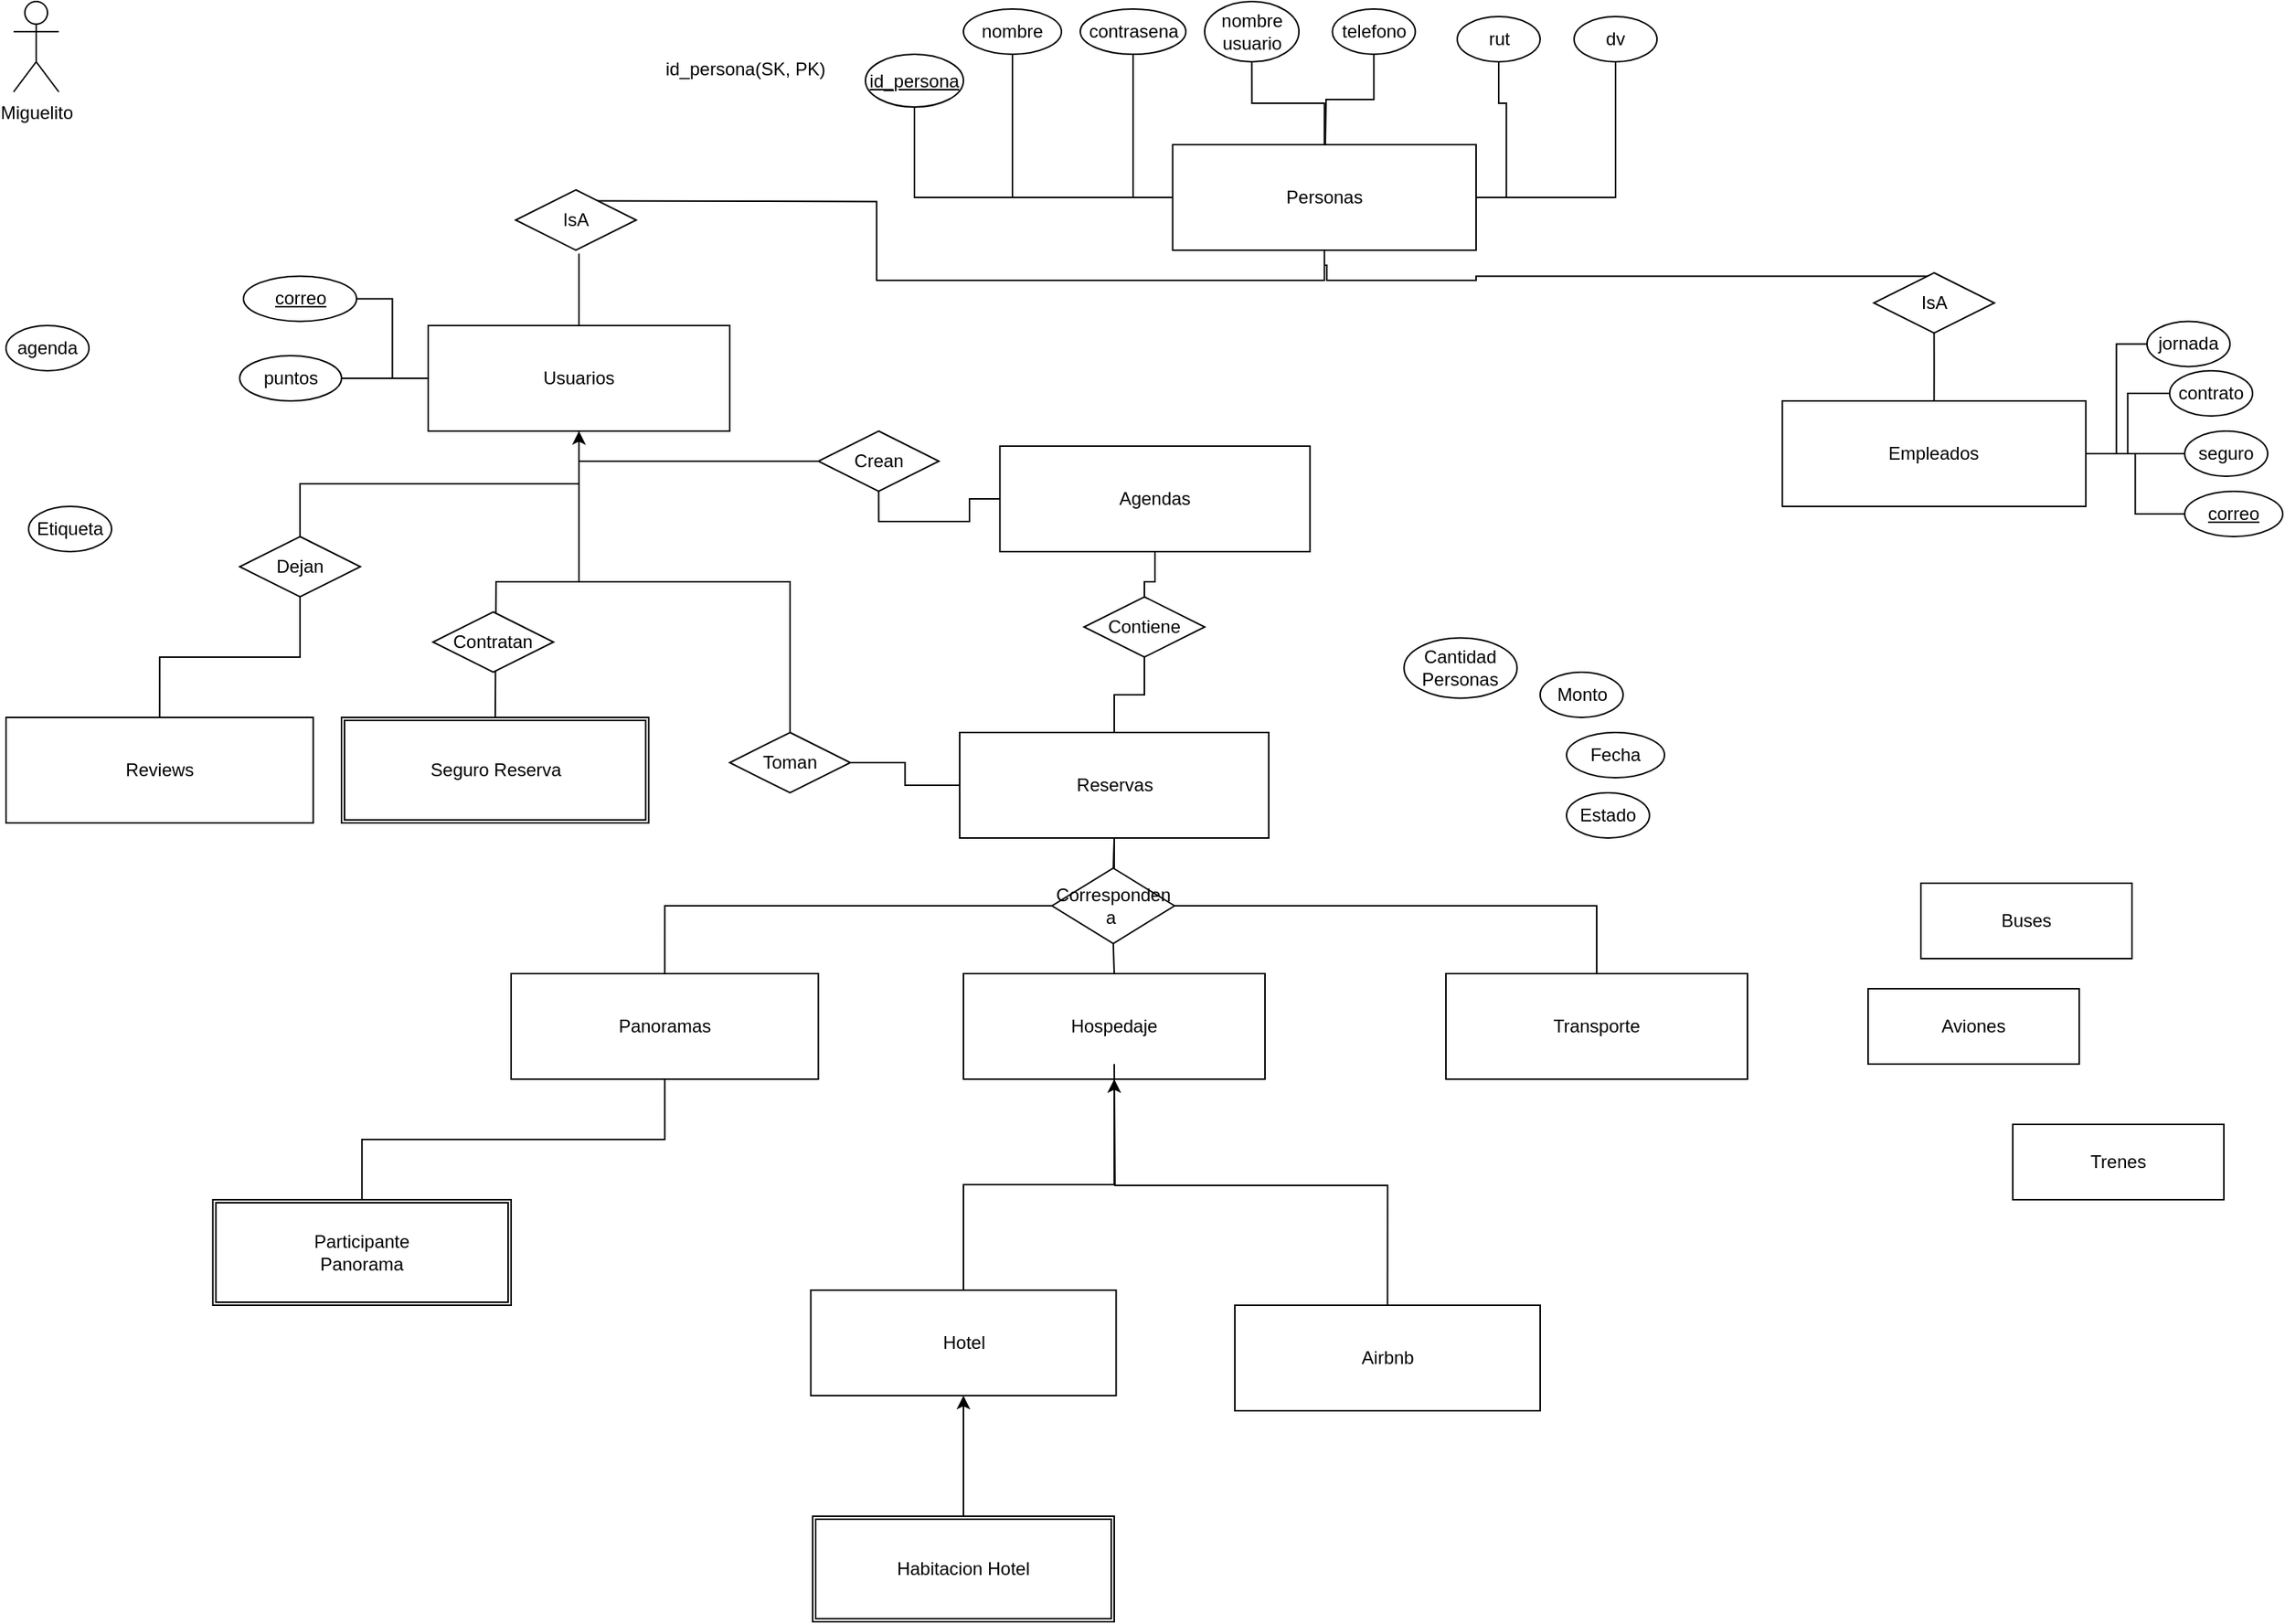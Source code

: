 <mxfile version="26.2.10">
  <diagram id="C5RBs43oDa-KdzZeNtuy" name="Page-1">
    <mxGraphModel dx="826" dy="930" grid="1" gridSize="10" guides="1" tooltips="1" connect="1" arrows="1" fold="1" page="1" pageScale="1" pageWidth="827" pageHeight="1169" background="none" math="0" shadow="0">
      <root>
        <mxCell id="WIyWlLk6GJQsqaUBKTNV-0" />
        <mxCell id="WIyWlLk6GJQsqaUBKTNV-1" parent="WIyWlLk6GJQsqaUBKTNV-0" />
        <mxCell id="hxK-bMpqANBksW4O4nug-61" style="edgeStyle=orthogonalEdgeStyle;rounded=0;orthogonalLoop=1;jettySize=auto;html=1;exitX=0.5;exitY=1;exitDx=0;exitDy=0;entryX=0.5;entryY=0;entryDx=0;entryDy=0;endArrow=none;startFill=0;" edge="1" parent="WIyWlLk6GJQsqaUBKTNV-1" source="hxK-bMpqANBksW4O4nug-2">
          <mxGeometry relative="1" as="geometry">
            <mxPoint x="405" y="147.19" as="targetPoint" />
          </mxGeometry>
        </mxCell>
        <mxCell id="hxK-bMpqANBksW4O4nug-2" value="Personas" style="rounded=0;whiteSpace=wrap;html=1;" vertex="1" parent="WIyWlLk6GJQsqaUBKTNV-1">
          <mxGeometry x="798.75" y="110" width="201.25" height="70" as="geometry" />
        </mxCell>
        <mxCell id="hxK-bMpqANBksW4O4nug-65" style="edgeStyle=orthogonalEdgeStyle;rounded=0;orthogonalLoop=1;jettySize=auto;html=1;exitX=0.5;exitY=0;exitDx=0;exitDy=0;entryX=1;entryY=0.5;entryDx=0;entryDy=0;endArrow=none;startFill=0;" edge="1" parent="WIyWlLk6GJQsqaUBKTNV-1" source="hxK-bMpqANBksW4O4nug-3">
          <mxGeometry relative="1" as="geometry">
            <mxPoint x="405.0" y="182.19" as="targetPoint" />
          </mxGeometry>
        </mxCell>
        <mxCell id="hxK-bMpqANBksW4O4nug-3" value="Usuarios" style="rounded=0;whiteSpace=wrap;html=1;" vertex="1" parent="WIyWlLk6GJQsqaUBKTNV-1">
          <mxGeometry x="305" y="230" width="199.99" height="70" as="geometry" />
        </mxCell>
        <mxCell id="hxK-bMpqANBksW4O4nug-144" style="edgeStyle=orthogonalEdgeStyle;rounded=0;orthogonalLoop=1;jettySize=auto;html=1;exitX=0.5;exitY=1;exitDx=0;exitDy=0;endArrow=none;startFill=0;" edge="1" parent="WIyWlLk6GJQsqaUBKTNV-1" source="hxK-bMpqANBksW4O4nug-145" target="hxK-bMpqANBksW4O4nug-6">
          <mxGeometry relative="1" as="geometry" />
        </mxCell>
        <mxCell id="hxK-bMpqANBksW4O4nug-5" value="Agendas" style="rounded=0;whiteSpace=wrap;html=1;" vertex="1" parent="WIyWlLk6GJQsqaUBKTNV-1">
          <mxGeometry x="684.19" y="310" width="205.62" height="70" as="geometry" />
        </mxCell>
        <mxCell id="hxK-bMpqANBksW4O4nug-137" style="edgeStyle=orthogonalEdgeStyle;rounded=0;orthogonalLoop=1;jettySize=auto;html=1;exitX=0.5;exitY=0;exitDx=0;exitDy=0;entryX=0.5;entryY=1;entryDx=0;entryDy=0;" edge="1" parent="WIyWlLk6GJQsqaUBKTNV-1" source="hxK-bMpqANBksW4O4nug-138" target="hxK-bMpqANBksW4O4nug-3">
          <mxGeometry relative="1" as="geometry">
            <Array as="points">
              <mxPoint x="545" y="400" />
              <mxPoint x="405" y="400" />
            </Array>
          </mxGeometry>
        </mxCell>
        <mxCell id="hxK-bMpqANBksW4O4nug-6" value="Reservas" style="rounded=0;whiteSpace=wrap;html=1;" vertex="1" parent="WIyWlLk6GJQsqaUBKTNV-1">
          <mxGeometry x="657.5" y="500" width="205" height="70" as="geometry" />
        </mxCell>
        <mxCell id="hxK-bMpqANBksW4O4nug-98" style="edgeStyle=orthogonalEdgeStyle;rounded=0;orthogonalLoop=1;jettySize=auto;html=1;exitX=0.5;exitY=0;exitDx=0;exitDy=0;entryX=0.5;entryY=1;entryDx=0;entryDy=0;endArrow=none;startFill=0;" edge="1" parent="WIyWlLk6GJQsqaUBKTNV-1" source="hxK-bMpqANBksW4O4nug-150" target="hxK-bMpqANBksW4O4nug-6">
          <mxGeometry relative="1" as="geometry">
            <mxPoint x="760.222" y="600" as="targetPoint" />
          </mxGeometry>
        </mxCell>
        <mxCell id="hxK-bMpqANBksW4O4nug-7" value="Hospedaje" style="rounded=0;whiteSpace=wrap;html=1;" vertex="1" parent="WIyWlLk6GJQsqaUBKTNV-1">
          <mxGeometry x="660" y="660" width="200" height="70" as="geometry" />
        </mxCell>
        <mxCell id="hxK-bMpqANBksW4O4nug-101" style="edgeStyle=orthogonalEdgeStyle;rounded=0;orthogonalLoop=1;jettySize=auto;html=1;exitX=0.5;exitY=0;exitDx=0;exitDy=0;entryX=0.5;entryY=1;entryDx=0;entryDy=0;" edge="1" parent="WIyWlLk6GJQsqaUBKTNV-1" source="hxK-bMpqANBksW4O4nug-8" target="hxK-bMpqANBksW4O4nug-7">
          <mxGeometry relative="1" as="geometry" />
        </mxCell>
        <mxCell id="hxK-bMpqANBksW4O4nug-8" value="Hotel" style="rounded=0;whiteSpace=wrap;html=1;" vertex="1" parent="WIyWlLk6GJQsqaUBKTNV-1">
          <mxGeometry x="558.75" y="870" width="202.5" height="70" as="geometry" />
        </mxCell>
        <mxCell id="hxK-bMpqANBksW4O4nug-102" style="edgeStyle=orthogonalEdgeStyle;rounded=0;orthogonalLoop=1;jettySize=auto;html=1;exitX=0.5;exitY=0;exitDx=0;exitDy=0;endArrow=none;startFill=0;" edge="1" parent="WIyWlLk6GJQsqaUBKTNV-1" source="hxK-bMpqANBksW4O4nug-9">
          <mxGeometry relative="1" as="geometry">
            <mxPoint x="760" y="720" as="targetPoint" />
          </mxGeometry>
        </mxCell>
        <mxCell id="hxK-bMpqANBksW4O4nug-9" value="Airbnb" style="rounded=0;whiteSpace=wrap;html=1;" vertex="1" parent="WIyWlLk6GJQsqaUBKTNV-1">
          <mxGeometry x="840" y="880" width="202.5" height="70" as="geometry" />
        </mxCell>
        <mxCell id="hxK-bMpqANBksW4O4nug-149" style="edgeStyle=orthogonalEdgeStyle;rounded=0;orthogonalLoop=1;jettySize=auto;html=1;exitX=0.5;exitY=0;exitDx=0;exitDy=0;entryX=0.5;entryY=1;entryDx=0;entryDy=0;endArrow=none;startFill=0;" edge="1" parent="WIyWlLk6GJQsqaUBKTNV-1" source="hxK-bMpqANBksW4O4nug-10" target="hxK-bMpqANBksW4O4nug-6">
          <mxGeometry relative="1" as="geometry" />
        </mxCell>
        <mxCell id="hxK-bMpqANBksW4O4nug-10" value="Panoramas" style="rounded=0;whiteSpace=wrap;html=1;" vertex="1" parent="WIyWlLk6GJQsqaUBKTNV-1">
          <mxGeometry x="360" y="660" width="203.75" height="70" as="geometry" />
        </mxCell>
        <mxCell id="hxK-bMpqANBksW4O4nug-99" style="edgeStyle=orthogonalEdgeStyle;rounded=0;orthogonalLoop=1;jettySize=auto;html=1;exitX=0.5;exitY=0;exitDx=0;exitDy=0;entryX=0.5;entryY=1;entryDx=0;entryDy=0;endArrow=none;startFill=0;" edge="1" parent="WIyWlLk6GJQsqaUBKTNV-1" source="hxK-bMpqANBksW4O4nug-11" target="hxK-bMpqANBksW4O4nug-6">
          <mxGeometry relative="1" as="geometry" />
        </mxCell>
        <mxCell id="hxK-bMpqANBksW4O4nug-11" value="Transporte" style="rounded=0;whiteSpace=wrap;html=1;" vertex="1" parent="WIyWlLk6GJQsqaUBKTNV-1">
          <mxGeometry x="980" y="660" width="200" height="70" as="geometry" />
        </mxCell>
        <mxCell id="hxK-bMpqANBksW4O4nug-107" style="edgeStyle=orthogonalEdgeStyle;rounded=0;orthogonalLoop=1;jettySize=auto;html=1;exitX=0.5;exitY=0;exitDx=0;exitDy=0;entryX=0.5;entryY=1;entryDx=0;entryDy=0;endArrow=none;startFill=0;" edge="1" parent="WIyWlLk6GJQsqaUBKTNV-1" source="hxK-bMpqANBksW4O4nug-122" target="hxK-bMpqANBksW4O4nug-3">
          <mxGeometry relative="1" as="geometry" />
        </mxCell>
        <mxCell id="hxK-bMpqANBksW4O4nug-13" value="Reviews" style="rounded=0;whiteSpace=wrap;html=1;" vertex="1" parent="WIyWlLk6GJQsqaUBKTNV-1">
          <mxGeometry x="25.0" y="490" width="203.75" height="70" as="geometry" />
        </mxCell>
        <mxCell id="hxK-bMpqANBksW4O4nug-15" value="Trenes" style="rounded=0;whiteSpace=wrap;html=1;" vertex="1" parent="WIyWlLk6GJQsqaUBKTNV-1">
          <mxGeometry x="1355.94" y="760" width="140" height="50" as="geometry" />
        </mxCell>
        <mxCell id="hxK-bMpqANBksW4O4nug-16" value="Buses" style="rounded=0;whiteSpace=wrap;html=1;" vertex="1" parent="WIyWlLk6GJQsqaUBKTNV-1">
          <mxGeometry x="1295" y="600" width="140" height="50" as="geometry" />
        </mxCell>
        <mxCell id="hxK-bMpqANBksW4O4nug-17" style="edgeStyle=orthogonalEdgeStyle;rounded=0;orthogonalLoop=1;jettySize=auto;html=1;exitX=0.5;exitY=1;exitDx=0;exitDy=0;" edge="1" parent="WIyWlLk6GJQsqaUBKTNV-1" source="hxK-bMpqANBksW4O4nug-16" target="hxK-bMpqANBksW4O4nug-16">
          <mxGeometry relative="1" as="geometry" />
        </mxCell>
        <mxCell id="hxK-bMpqANBksW4O4nug-18" value="Aviones" style="rounded=0;whiteSpace=wrap;html=1;" vertex="1" parent="WIyWlLk6GJQsqaUBKTNV-1">
          <mxGeometry x="1260" y="670" width="140" height="50" as="geometry" />
        </mxCell>
        <mxCell id="hxK-bMpqANBksW4O4nug-103" style="edgeStyle=orthogonalEdgeStyle;rounded=0;orthogonalLoop=1;jettySize=auto;html=1;exitX=0.5;exitY=0;exitDx=0;exitDy=0;entryX=0.5;entryY=1;entryDx=0;entryDy=0;" edge="1" parent="WIyWlLk6GJQsqaUBKTNV-1" source="hxK-bMpqANBksW4O4nug-19" target="hxK-bMpqANBksW4O4nug-8">
          <mxGeometry relative="1" as="geometry" />
        </mxCell>
        <mxCell id="hxK-bMpqANBksW4O4nug-19" value="Habitacion Hotel" style="shape=ext;double=1;rounded=0;whiteSpace=wrap;html=1;" vertex="1" parent="WIyWlLk6GJQsqaUBKTNV-1">
          <mxGeometry x="560" y="1020" width="200" height="70" as="geometry" />
        </mxCell>
        <mxCell id="hxK-bMpqANBksW4O4nug-108" style="edgeStyle=orthogonalEdgeStyle;rounded=0;orthogonalLoop=1;jettySize=auto;html=1;exitX=0.5;exitY=0;exitDx=0;exitDy=0;entryX=0.5;entryY=1;entryDx=0;entryDy=0;endArrow=none;startFill=0;" edge="1" parent="WIyWlLk6GJQsqaUBKTNV-1" source="hxK-bMpqANBksW4O4nug-20" target="hxK-bMpqANBksW4O4nug-10">
          <mxGeometry relative="1" as="geometry" />
        </mxCell>
        <mxCell id="hxK-bMpqANBksW4O4nug-20" value="Participante&lt;div&gt;Panorama&lt;/div&gt;" style="shape=ext;double=1;rounded=0;whiteSpace=wrap;html=1;" vertex="1" parent="WIyWlLk6GJQsqaUBKTNV-1">
          <mxGeometry x="162.19" y="810" width="197.81" height="70" as="geometry" />
        </mxCell>
        <mxCell id="hxK-bMpqANBksW4O4nug-147" style="edgeStyle=orthogonalEdgeStyle;rounded=0;orthogonalLoop=1;jettySize=auto;html=1;exitX=1;exitY=0.5;exitDx=0;exitDy=0;entryX=0;entryY=0.5;entryDx=0;entryDy=0;endArrow=none;startFill=0;" edge="1" parent="WIyWlLk6GJQsqaUBKTNV-1" source="hxK-bMpqANBksW4O4nug-36" target="hxK-bMpqANBksW4O4nug-3">
          <mxGeometry relative="1" as="geometry" />
        </mxCell>
        <mxCell id="hxK-bMpqANBksW4O4nug-36" value="&lt;u&gt;correo&lt;/u&gt;" style="ellipse;whiteSpace=wrap;html=1;" vertex="1" parent="WIyWlLk6GJQsqaUBKTNV-1">
          <mxGeometry x="182.5" y="197.19" width="75" height="30" as="geometry" />
        </mxCell>
        <mxCell id="hxK-bMpqANBksW4O4nug-116" style="edgeStyle=orthogonalEdgeStyle;rounded=0;orthogonalLoop=1;jettySize=auto;html=1;exitX=0.5;exitY=1;exitDx=0;exitDy=0;entryX=0;entryY=0.5;entryDx=0;entryDy=0;endArrow=none;startFill=0;" edge="1" parent="WIyWlLk6GJQsqaUBKTNV-1" source="hxK-bMpqANBksW4O4nug-37" target="hxK-bMpqANBksW4O4nug-2">
          <mxGeometry relative="1" as="geometry" />
        </mxCell>
        <mxCell id="hxK-bMpqANBksW4O4nug-37" value="nombre" style="ellipse;whiteSpace=wrap;html=1;" vertex="1" parent="WIyWlLk6GJQsqaUBKTNV-1">
          <mxGeometry x="660" y="20" width="65" height="30" as="geometry" />
        </mxCell>
        <mxCell id="hxK-bMpqANBksW4O4nug-117" style="edgeStyle=orthogonalEdgeStyle;rounded=0;orthogonalLoop=1;jettySize=auto;html=1;exitX=0.5;exitY=1;exitDx=0;exitDy=0;entryX=0;entryY=0.5;entryDx=0;entryDy=0;endArrow=none;startFill=0;" edge="1" parent="WIyWlLk6GJQsqaUBKTNV-1" source="hxK-bMpqANBksW4O4nug-38" target="hxK-bMpqANBksW4O4nug-2">
          <mxGeometry relative="1" as="geometry" />
        </mxCell>
        <mxCell id="hxK-bMpqANBksW4O4nug-38" value="contrasena" style="ellipse;whiteSpace=wrap;html=1;" vertex="1" parent="WIyWlLk6GJQsqaUBKTNV-1">
          <mxGeometry x="737.5" y="20" width="70" height="30" as="geometry" />
        </mxCell>
        <mxCell id="hxK-bMpqANBksW4O4nug-118" style="edgeStyle=orthogonalEdgeStyle;rounded=0;orthogonalLoop=1;jettySize=auto;html=1;exitX=0.5;exitY=1;exitDx=0;exitDy=0;entryX=0.5;entryY=0;entryDx=0;entryDy=0;endArrow=none;startFill=0;" edge="1" parent="WIyWlLk6GJQsqaUBKTNV-1" source="hxK-bMpqANBksW4O4nug-39" target="hxK-bMpqANBksW4O4nug-2">
          <mxGeometry relative="1" as="geometry" />
        </mxCell>
        <mxCell id="hxK-bMpqANBksW4O4nug-39" value="nombre&lt;div&gt;usuario&lt;/div&gt;" style="ellipse;whiteSpace=wrap;html=1;" vertex="1" parent="WIyWlLk6GJQsqaUBKTNV-1">
          <mxGeometry x="820" y="15" width="62.5" height="40" as="geometry" />
        </mxCell>
        <mxCell id="hxK-bMpqANBksW4O4nug-119" style="edgeStyle=orthogonalEdgeStyle;rounded=0;orthogonalLoop=1;jettySize=auto;html=1;exitX=0.5;exitY=1;exitDx=0;exitDy=0;endArrow=none;startFill=0;" edge="1" parent="WIyWlLk6GJQsqaUBKTNV-1" source="hxK-bMpqANBksW4O4nug-40">
          <mxGeometry relative="1" as="geometry">
            <mxPoint x="900" y="110" as="targetPoint" />
          </mxGeometry>
        </mxCell>
        <mxCell id="hxK-bMpqANBksW4O4nug-40" value="telefono" style="ellipse;whiteSpace=wrap;html=1;" vertex="1" parent="WIyWlLk6GJQsqaUBKTNV-1">
          <mxGeometry x="904.69" y="20" width="55" height="30" as="geometry" />
        </mxCell>
        <mxCell id="hxK-bMpqANBksW4O4nug-120" style="edgeStyle=orthogonalEdgeStyle;rounded=0;orthogonalLoop=1;jettySize=auto;html=1;exitX=0.5;exitY=1;exitDx=0;exitDy=0;entryX=1;entryY=0.5;entryDx=0;entryDy=0;endArrow=none;startFill=0;" edge="1" parent="WIyWlLk6GJQsqaUBKTNV-1" source="hxK-bMpqANBksW4O4nug-41" target="hxK-bMpqANBksW4O4nug-2">
          <mxGeometry relative="1" as="geometry" />
        </mxCell>
        <mxCell id="hxK-bMpqANBksW4O4nug-41" value="rut" style="ellipse;whiteSpace=wrap;html=1;" vertex="1" parent="WIyWlLk6GJQsqaUBKTNV-1">
          <mxGeometry x="987.5" y="25" width="55" height="30" as="geometry" />
        </mxCell>
        <mxCell id="hxK-bMpqANBksW4O4nug-121" style="edgeStyle=orthogonalEdgeStyle;rounded=0;orthogonalLoop=1;jettySize=auto;html=1;exitX=0.5;exitY=1;exitDx=0;exitDy=0;entryX=1;entryY=0.5;entryDx=0;entryDy=0;endArrow=none;startFill=0;" edge="1" parent="WIyWlLk6GJQsqaUBKTNV-1" source="hxK-bMpqANBksW4O4nug-42" target="hxK-bMpqANBksW4O4nug-2">
          <mxGeometry relative="1" as="geometry" />
        </mxCell>
        <mxCell id="hxK-bMpqANBksW4O4nug-42" value="dv" style="ellipse;whiteSpace=wrap;html=1;" vertex="1" parent="WIyWlLk6GJQsqaUBKTNV-1">
          <mxGeometry x="1065" y="25" width="55" height="30" as="geometry" />
        </mxCell>
        <mxCell id="hxK-bMpqANBksW4O4nug-66" style="edgeStyle=orthogonalEdgeStyle;rounded=0;orthogonalLoop=1;jettySize=auto;html=1;exitX=0.5;exitY=0;exitDx=0;exitDy=0;entryX=1;entryY=0.5;entryDx=0;entryDy=0;endArrow=none;startFill=0;" edge="1" parent="WIyWlLk6GJQsqaUBKTNV-1" source="hxK-bMpqANBksW4O4nug-57">
          <mxGeometry relative="1" as="geometry">
            <mxPoint x="1303.75" y="232.19" as="targetPoint" />
          </mxGeometry>
        </mxCell>
        <mxCell id="hxK-bMpqANBksW4O4nug-57" value="Empleados" style="rounded=0;whiteSpace=wrap;html=1;" vertex="1" parent="WIyWlLk6GJQsqaUBKTNV-1">
          <mxGeometry x="1203.13" y="280" width="201.25" height="70" as="geometry" />
        </mxCell>
        <mxCell id="hxK-bMpqANBksW4O4nug-64" style="edgeStyle=orthogonalEdgeStyle;rounded=0;orthogonalLoop=1;jettySize=auto;html=1;exitX=0.5;exitY=0;exitDx=0;exitDy=0;endArrow=none;startFill=0;" edge="1" parent="WIyWlLk6GJQsqaUBKTNV-1">
          <mxGeometry relative="1" as="geometry">
            <mxPoint x="900" y="190" as="targetPoint" />
            <mxPoint x="1303.75" y="197.19" as="sourcePoint" />
            <Array as="points">
              <mxPoint x="1000" y="200" />
              <mxPoint x="901" y="200" />
              <mxPoint x="901" y="190" />
            </Array>
          </mxGeometry>
        </mxCell>
        <mxCell id="hxK-bMpqANBksW4O4nug-124" style="edgeStyle=orthogonalEdgeStyle;rounded=0;orthogonalLoop=1;jettySize=auto;html=1;exitX=0;exitY=0.5;exitDx=0;exitDy=0;entryX=1;entryY=0.5;entryDx=0;entryDy=0;endArrow=none;startFill=0;" edge="1" parent="WIyWlLk6GJQsqaUBKTNV-1" source="hxK-bMpqANBksW4O4nug-72" target="hxK-bMpqANBksW4O4nug-57">
          <mxGeometry relative="1" as="geometry" />
        </mxCell>
        <mxCell id="hxK-bMpqANBksW4O4nug-72" value="jornada" style="ellipse;whiteSpace=wrap;html=1;" vertex="1" parent="WIyWlLk6GJQsqaUBKTNV-1">
          <mxGeometry x="1445" y="227.19" width="55" height="30" as="geometry" />
        </mxCell>
        <mxCell id="hxK-bMpqANBksW4O4nug-126" style="edgeStyle=orthogonalEdgeStyle;rounded=0;orthogonalLoop=1;jettySize=auto;html=1;exitX=0;exitY=0.5;exitDx=0;exitDy=0;entryX=1;entryY=0.5;entryDx=0;entryDy=0;endArrow=none;startFill=0;" edge="1" parent="WIyWlLk6GJQsqaUBKTNV-1" source="hxK-bMpqANBksW4O4nug-73" target="hxK-bMpqANBksW4O4nug-57">
          <mxGeometry relative="1" as="geometry" />
        </mxCell>
        <mxCell id="hxK-bMpqANBksW4O4nug-73" value="contrato" style="ellipse;whiteSpace=wrap;html=1;" vertex="1" parent="WIyWlLk6GJQsqaUBKTNV-1">
          <mxGeometry x="1460" y="260" width="55" height="30" as="geometry" />
        </mxCell>
        <mxCell id="hxK-bMpqANBksW4O4nug-127" style="edgeStyle=orthogonalEdgeStyle;rounded=0;orthogonalLoop=1;jettySize=auto;html=1;exitX=0;exitY=0.5;exitDx=0;exitDy=0;entryX=1;entryY=0.5;entryDx=0;entryDy=0;endArrow=none;startFill=0;" edge="1" parent="WIyWlLk6GJQsqaUBKTNV-1" source="hxK-bMpqANBksW4O4nug-74" target="hxK-bMpqANBksW4O4nug-57">
          <mxGeometry relative="1" as="geometry" />
        </mxCell>
        <mxCell id="hxK-bMpqANBksW4O4nug-74" value="seguro" style="ellipse;whiteSpace=wrap;html=1;" vertex="1" parent="WIyWlLk6GJQsqaUBKTNV-1">
          <mxGeometry x="1470" y="300" width="55" height="30" as="geometry" />
        </mxCell>
        <mxCell id="hxK-bMpqANBksW4O4nug-75" value="agenda" style="ellipse;whiteSpace=wrap;html=1;" vertex="1" parent="WIyWlLk6GJQsqaUBKTNV-1">
          <mxGeometry x="25" y="230" width="55" height="30" as="geometry" />
        </mxCell>
        <mxCell id="hxK-bMpqANBksW4O4nug-148" style="edgeStyle=orthogonalEdgeStyle;rounded=0;orthogonalLoop=1;jettySize=auto;html=1;exitX=1;exitY=0.5;exitDx=0;exitDy=0;entryX=0;entryY=0.5;entryDx=0;entryDy=0;endArrow=none;startFill=0;" edge="1" parent="WIyWlLk6GJQsqaUBKTNV-1" source="hxK-bMpqANBksW4O4nug-76" target="hxK-bMpqANBksW4O4nug-3">
          <mxGeometry relative="1" as="geometry" />
        </mxCell>
        <mxCell id="hxK-bMpqANBksW4O4nug-76" value="puntos" style="ellipse;whiteSpace=wrap;html=1;" vertex="1" parent="WIyWlLk6GJQsqaUBKTNV-1">
          <mxGeometry x="180" y="250" width="67.5" height="30" as="geometry" />
        </mxCell>
        <mxCell id="hxK-bMpqANBksW4O4nug-78" value="Miguelito" style="shape=umlActor;verticalLabelPosition=bottom;verticalAlign=top;html=1;" vertex="1" parent="WIyWlLk6GJQsqaUBKTNV-1">
          <mxGeometry x="30" y="15" width="30" height="60" as="geometry" />
        </mxCell>
        <mxCell id="hxK-bMpqANBksW4O4nug-83" value="Etiqueta" style="ellipse;whiteSpace=wrap;html=1;" vertex="1" parent="WIyWlLk6GJQsqaUBKTNV-1">
          <mxGeometry x="40" y="350" width="55" height="30" as="geometry" />
        </mxCell>
        <mxCell id="hxK-bMpqANBksW4O4nug-86" value="Estado" style="ellipse;whiteSpace=wrap;html=1;" vertex="1" parent="WIyWlLk6GJQsqaUBKTNV-1">
          <mxGeometry x="1060" y="540" width="55" height="30" as="geometry" />
        </mxCell>
        <mxCell id="hxK-bMpqANBksW4O4nug-133" style="edgeStyle=orthogonalEdgeStyle;rounded=0;orthogonalLoop=1;jettySize=auto;html=1;exitX=0.5;exitY=0;exitDx=0;exitDy=0;entryX=0.5;entryY=1;entryDx=0;entryDy=0;endArrow=none;startFill=0;" edge="1" parent="WIyWlLk6GJQsqaUBKTNV-1" source="hxK-bMpqANBksW4O4nug-87" target="hxK-bMpqANBksW4O4nug-3">
          <mxGeometry relative="1" as="geometry">
            <mxPoint x="400" y="430" as="targetPoint" />
            <Array as="points">
              <mxPoint x="350" y="500" />
              <mxPoint x="350" y="400" />
              <mxPoint x="405" y="400" />
            </Array>
          </mxGeometry>
        </mxCell>
        <mxCell id="hxK-bMpqANBksW4O4nug-87" value="Seguro Reserva" style="shape=ext;double=1;rounded=0;whiteSpace=wrap;html=1;" vertex="1" parent="WIyWlLk6GJQsqaUBKTNV-1">
          <mxGeometry x="247.5" y="490" width="203.75" height="70" as="geometry" />
        </mxCell>
        <mxCell id="hxK-bMpqANBksW4O4nug-90" value="Fecha" style="ellipse;whiteSpace=wrap;html=1;" vertex="1" parent="WIyWlLk6GJQsqaUBKTNV-1">
          <mxGeometry x="1060" y="500" width="65" height="30" as="geometry" />
        </mxCell>
        <mxCell id="hxK-bMpqANBksW4O4nug-91" value="Monto" style="ellipse;whiteSpace=wrap;html=1;" vertex="1" parent="WIyWlLk6GJQsqaUBKTNV-1">
          <mxGeometry x="1042.5" y="460" width="55" height="30" as="geometry" />
        </mxCell>
        <mxCell id="hxK-bMpqANBksW4O4nug-92" value="Cantidad&lt;div&gt;Personas&lt;/div&gt;" style="ellipse;whiteSpace=wrap;html=1;" vertex="1" parent="WIyWlLk6GJQsqaUBKTNV-1">
          <mxGeometry x="952.19" y="437.19" width="75" height="40" as="geometry" />
        </mxCell>
        <mxCell id="hxK-bMpqANBksW4O4nug-96" style="edgeStyle=orthogonalEdgeStyle;rounded=0;orthogonalLoop=1;jettySize=auto;html=1;exitX=0.5;exitY=1;exitDx=0;exitDy=0;" edge="1" parent="WIyWlLk6GJQsqaUBKTNV-1" source="hxK-bMpqANBksW4O4nug-91" target="hxK-bMpqANBksW4O4nug-91">
          <mxGeometry relative="1" as="geometry" />
        </mxCell>
        <mxCell id="hxK-bMpqANBksW4O4nug-128" style="edgeStyle=orthogonalEdgeStyle;rounded=0;orthogonalLoop=1;jettySize=auto;html=1;exitX=0;exitY=0.5;exitDx=0;exitDy=0;entryX=1;entryY=0.5;entryDx=0;entryDy=0;endArrow=none;startFill=0;" edge="1" parent="WIyWlLk6GJQsqaUBKTNV-1" source="hxK-bMpqANBksW4O4nug-109" target="hxK-bMpqANBksW4O4nug-57">
          <mxGeometry relative="1" as="geometry" />
        </mxCell>
        <mxCell id="hxK-bMpqANBksW4O4nug-109" value="&lt;u&gt;correo&lt;/u&gt;" style="ellipse;whiteSpace=wrap;html=1;" vertex="1" parent="WIyWlLk6GJQsqaUBKTNV-1">
          <mxGeometry x="1470" y="340" width="65" height="30" as="geometry" />
        </mxCell>
        <mxCell id="hxK-bMpqANBksW4O4nug-110" value="IsA" style="rhombus;whiteSpace=wrap;html=1;" vertex="1" parent="WIyWlLk6GJQsqaUBKTNV-1">
          <mxGeometry x="362.97" y="140" width="80" height="40" as="geometry" />
        </mxCell>
        <mxCell id="hxK-bMpqANBksW4O4nug-111" value="IsA" style="rhombus;whiteSpace=wrap;html=1;" vertex="1" parent="WIyWlLk6GJQsqaUBKTNV-1">
          <mxGeometry x="1263.76" y="195" width="80" height="40" as="geometry" />
        </mxCell>
        <mxCell id="hxK-bMpqANBksW4O4nug-115" style="edgeStyle=orthogonalEdgeStyle;rounded=0;orthogonalLoop=1;jettySize=auto;html=1;exitX=0.5;exitY=1;exitDx=0;exitDy=0;entryX=0;entryY=0.5;entryDx=0;entryDy=0;endArrow=none;startFill=0;" edge="1" parent="WIyWlLk6GJQsqaUBKTNV-1" source="hxK-bMpqANBksW4O4nug-112" target="hxK-bMpqANBksW4O4nug-2">
          <mxGeometry relative="1" as="geometry" />
        </mxCell>
        <mxCell id="hxK-bMpqANBksW4O4nug-112" value="&lt;u&gt;id_persona&lt;/u&gt;" style="ellipse;whiteSpace=wrap;html=1;" vertex="1" parent="WIyWlLk6GJQsqaUBKTNV-1">
          <mxGeometry x="595" y="50" width="65" height="35" as="geometry" />
        </mxCell>
        <mxCell id="hxK-bMpqANBksW4O4nug-113" value="id_persona(SK, PK)" style="text;html=1;align=center;verticalAlign=middle;resizable=0;points=[];autosize=1;strokeColor=none;fillColor=none;" vertex="1" parent="WIyWlLk6GJQsqaUBKTNV-1">
          <mxGeometry x="450" y="45" width="130" height="30" as="geometry" />
        </mxCell>
        <mxCell id="hxK-bMpqANBksW4O4nug-130" value="" style="edgeStyle=orthogonalEdgeStyle;rounded=0;orthogonalLoop=1;jettySize=auto;html=1;exitX=0.5;exitY=1;exitDx=0;exitDy=0;entryX=0;entryY=0.5;entryDx=0;entryDy=0;endArrow=none;startFill=0;" edge="1" parent="WIyWlLk6GJQsqaUBKTNV-1" source="hxK-bMpqANBksW4O4nug-135" target="hxK-bMpqANBksW4O4nug-5">
          <mxGeometry relative="1" as="geometry">
            <mxPoint x="405" y="300" as="sourcePoint" />
            <mxPoint x="551.88" y="400" as="targetPoint" />
          </mxGeometry>
        </mxCell>
        <mxCell id="hxK-bMpqANBksW4O4nug-134" value="Contratan" style="rhombus;whiteSpace=wrap;html=1;" vertex="1" parent="WIyWlLk6GJQsqaUBKTNV-1">
          <mxGeometry x="308.13" y="420" width="80" height="40" as="geometry" />
        </mxCell>
        <mxCell id="hxK-bMpqANBksW4O4nug-136" value="" style="edgeStyle=orthogonalEdgeStyle;rounded=0;orthogonalLoop=1;jettySize=auto;html=1;exitX=0.5;exitY=1;exitDx=0;exitDy=0;entryX=0;entryY=0.5;entryDx=0;entryDy=0;endArrow=none;startFill=0;" edge="1" parent="WIyWlLk6GJQsqaUBKTNV-1" source="hxK-bMpqANBksW4O4nug-3" target="hxK-bMpqANBksW4O4nug-135">
          <mxGeometry relative="1" as="geometry">
            <mxPoint x="405" y="300" as="sourcePoint" />
            <mxPoint x="660" y="375" as="targetPoint" />
          </mxGeometry>
        </mxCell>
        <mxCell id="hxK-bMpqANBksW4O4nug-135" value="Crean" style="rhombus;whiteSpace=wrap;html=1;" vertex="1" parent="WIyWlLk6GJQsqaUBKTNV-1">
          <mxGeometry x="563.75" y="300" width="80" height="40" as="geometry" />
        </mxCell>
        <mxCell id="hxK-bMpqANBksW4O4nug-140" style="edgeStyle=orthogonalEdgeStyle;rounded=0;orthogonalLoop=1;jettySize=auto;html=1;exitX=1;exitY=0.5;exitDx=0;exitDy=0;entryX=0;entryY=0.5;entryDx=0;entryDy=0;endArrow=none;startFill=0;" edge="1" parent="WIyWlLk6GJQsqaUBKTNV-1" source="hxK-bMpqANBksW4O4nug-138" target="hxK-bMpqANBksW4O4nug-6">
          <mxGeometry relative="1" as="geometry" />
        </mxCell>
        <mxCell id="hxK-bMpqANBksW4O4nug-138" value="Toman" style="rhombus;whiteSpace=wrap;html=1;" vertex="1" parent="WIyWlLk6GJQsqaUBKTNV-1">
          <mxGeometry x="504.99" y="500" width="80" height="40" as="geometry" />
        </mxCell>
        <mxCell id="hxK-bMpqANBksW4O4nug-143" value="" style="edgeStyle=orthogonalEdgeStyle;rounded=0;orthogonalLoop=1;jettySize=auto;html=1;exitX=0.5;exitY=0;exitDx=0;exitDy=0;entryX=0.5;entryY=1;entryDx=0;entryDy=0;endArrow=none;startFill=0;" edge="1" parent="WIyWlLk6GJQsqaUBKTNV-1" source="hxK-bMpqANBksW4O4nug-13" target="hxK-bMpqANBksW4O4nug-122">
          <mxGeometry relative="1" as="geometry">
            <mxPoint x="127" y="490" as="sourcePoint" />
            <mxPoint x="405" y="300" as="targetPoint" />
          </mxGeometry>
        </mxCell>
        <mxCell id="hxK-bMpqANBksW4O4nug-122" value="Dejan" style="rhombus;whiteSpace=wrap;html=1;" vertex="1" parent="WIyWlLk6GJQsqaUBKTNV-1">
          <mxGeometry x="180" y="370" width="80" height="40" as="geometry" />
        </mxCell>
        <mxCell id="hxK-bMpqANBksW4O4nug-146" value="" style="edgeStyle=orthogonalEdgeStyle;rounded=0;orthogonalLoop=1;jettySize=auto;html=1;exitX=0.5;exitY=1;exitDx=0;exitDy=0;endArrow=none;startFill=0;" edge="1" parent="WIyWlLk6GJQsqaUBKTNV-1" source="hxK-bMpqANBksW4O4nug-5" target="hxK-bMpqANBksW4O4nug-145">
          <mxGeometry relative="1" as="geometry">
            <mxPoint x="793" y="400" as="sourcePoint" />
            <mxPoint x="760" y="500" as="targetPoint" />
          </mxGeometry>
        </mxCell>
        <mxCell id="hxK-bMpqANBksW4O4nug-145" value="Contiene" style="rhombus;whiteSpace=wrap;html=1;" vertex="1" parent="WIyWlLk6GJQsqaUBKTNV-1">
          <mxGeometry x="740" y="410" width="80" height="40" as="geometry" />
        </mxCell>
        <mxCell id="hxK-bMpqANBksW4O4nug-153" value="" style="edgeStyle=orthogonalEdgeStyle;rounded=0;orthogonalLoop=1;jettySize=auto;html=1;exitX=0.5;exitY=0;exitDx=0;exitDy=0;entryX=0.5;entryY=1;entryDx=0;entryDy=0;endArrow=none;startFill=0;" edge="1" parent="WIyWlLk6GJQsqaUBKTNV-1" source="hxK-bMpqANBksW4O4nug-7" target="hxK-bMpqANBksW4O4nug-150">
          <mxGeometry relative="1" as="geometry">
            <mxPoint x="760" y="570" as="targetPoint" />
            <mxPoint x="760" y="660" as="sourcePoint" />
          </mxGeometry>
        </mxCell>
        <mxCell id="hxK-bMpqANBksW4O4nug-150" value="Corresponden a&amp;nbsp;" style="rhombus;whiteSpace=wrap;html=1;" vertex="1" parent="WIyWlLk6GJQsqaUBKTNV-1">
          <mxGeometry x="718.75" y="590" width="81.25" height="50" as="geometry" />
        </mxCell>
      </root>
    </mxGraphModel>
  </diagram>
</mxfile>
